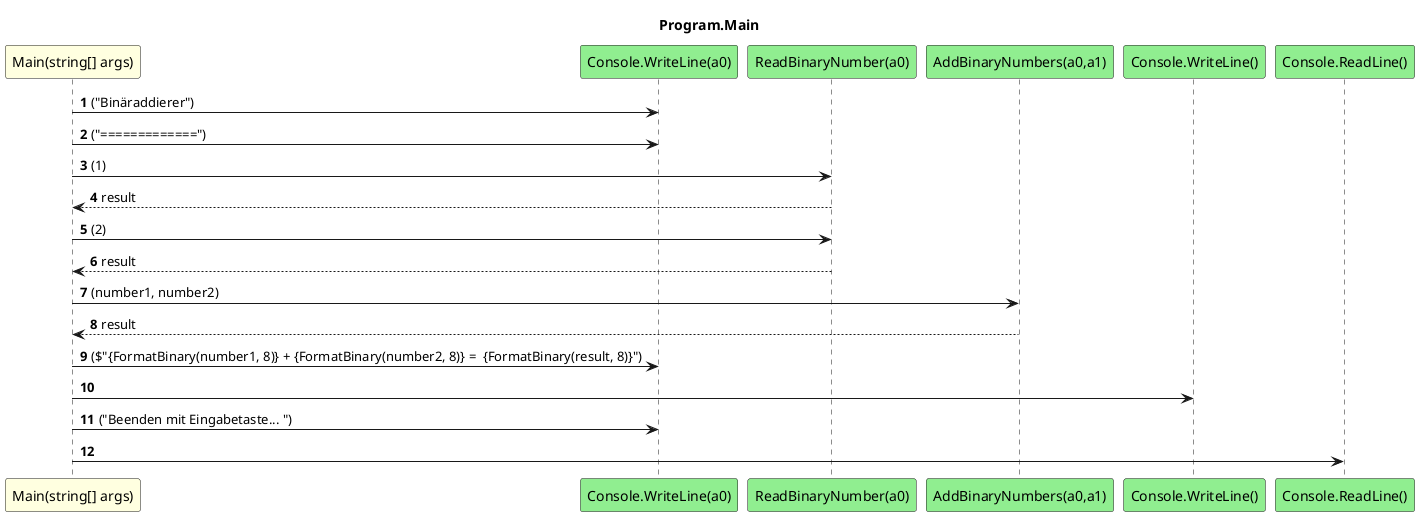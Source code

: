 @startuml Program.Main
title Program.Main
participant "Main(string[] args)" as Main_p0 #LightYellow
participant "Console.WriteLine(a0)" as Console_WriteLine_a0 #LightGreen
participant "ReadBinaryNumber(a0)" as ReadBinaryNumber_a0 #LightGreen
participant "AddBinaryNumbers(a0,a1)" as AddBinaryNumbers_a0_a1 #LightGreen
participant "Console.WriteLine()" as Console_WriteLine #LightGreen
participant "Console.ReadLine()" as Console_ReadLine #LightGreen
autonumber
Main_p0 -> Console_WriteLine_a0 : ("Binäraddierer")
Main_p0 -> Console_WriteLine_a0 : ("=============")
Main_p0 -> ReadBinaryNumber_a0 : (1)
ReadBinaryNumber_a0 --> Main_p0 : result
Main_p0 -> ReadBinaryNumber_a0 : (2)
ReadBinaryNumber_a0 --> Main_p0 : result
Main_p0 -> AddBinaryNumbers_a0_a1 : (number1, number2)
AddBinaryNumbers_a0_a1 --> Main_p0 : result
Main_p0 -> Console_WriteLine_a0 : ($"{FormatBinary(number1, 8)} + {FormatBinary(number2, 8)} =  {FormatBinary(result, 8)}")
Main_p0 -> Console_WriteLine
Main_p0 -> Console_WriteLine_a0 : ("Beenden mit Eingabetaste... ")
Main_p0 -> Console_ReadLine
@enduml
